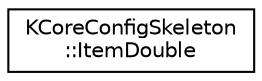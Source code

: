 digraph "Graphical Class Hierarchy"
{
  edge [fontname="Helvetica",fontsize="10",labelfontname="Helvetica",labelfontsize="10"];
  node [fontname="Helvetica",fontsize="10",shape=record];
  rankdir="LR";
  Node0 [label="KCoreConfigSkeleton\l::ItemDouble",height=0.2,width=0.4,color="black", fillcolor="white", style="filled",URL="$classKCoreConfigSkeleton_1_1ItemDouble.html",tooltip="Class for handling a floating point preference item. "];
}
